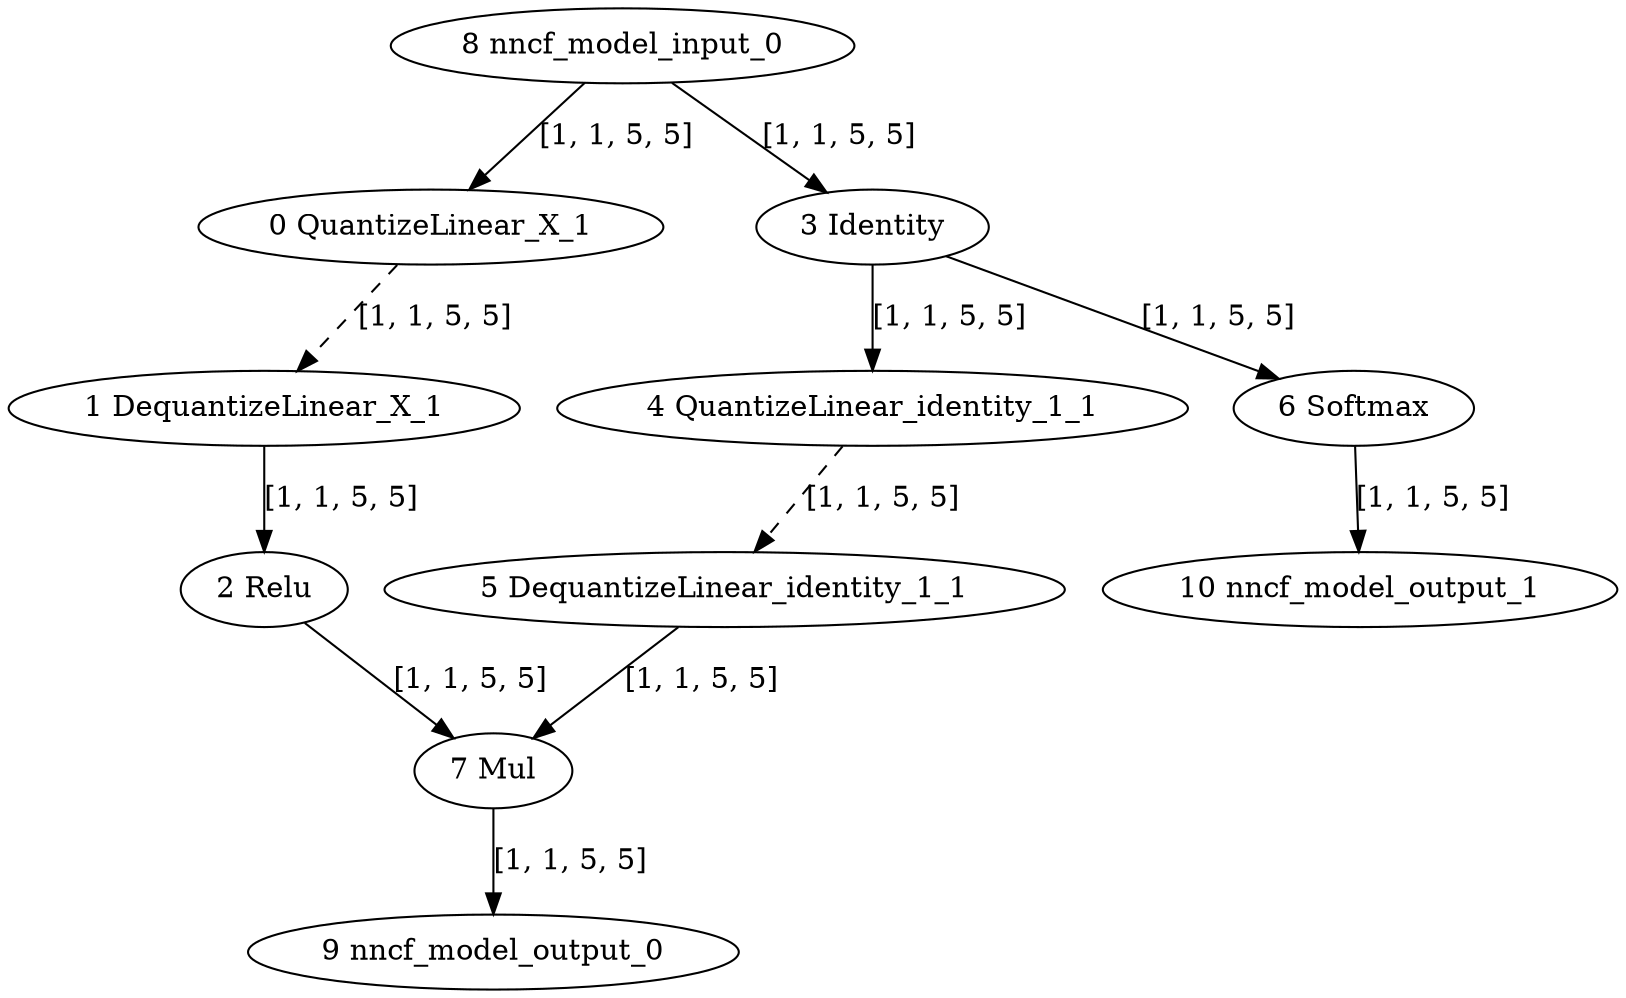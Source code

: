 strict digraph  {
"0 QuantizeLinear_X_1" [id=0, type=QuantizeLinear];
"1 DequantizeLinear_X_1" [id=1, type=DequantizeLinear];
"2 Relu" [id=2, type=Relu];
"3 Identity" [id=3, type=Identity];
"4 QuantizeLinear_identity_1_1" [id=4, type=QuantizeLinear];
"5 DequantizeLinear_identity_1_1" [id=5, type=DequantizeLinear];
"6 Softmax" [id=6, type=Softmax];
"7 Mul" [id=7, type=Mul];
"8 nncf_model_input_0" [id=8, type=nncf_model_input];
"9 nncf_model_output_0" [id=9, type=nncf_model_output];
"10 nncf_model_output_1" [id=10, type=nncf_model_output];
"0 QuantizeLinear_X_1" -> "1 DequantizeLinear_X_1"  [label="[1, 1, 5, 5]", style=dashed];
"1 DequantizeLinear_X_1" -> "2 Relu"  [label="[1, 1, 5, 5]", style=solid];
"2 Relu" -> "7 Mul"  [label="[1, 1, 5, 5]", style=solid];
"3 Identity" -> "4 QuantizeLinear_identity_1_1"  [label="[1, 1, 5, 5]", style=solid];
"3 Identity" -> "6 Softmax"  [label="[1, 1, 5, 5]", style=solid];
"4 QuantizeLinear_identity_1_1" -> "5 DequantizeLinear_identity_1_1"  [label="[1, 1, 5, 5]", style=dashed];
"5 DequantizeLinear_identity_1_1" -> "7 Mul"  [label="[1, 1, 5, 5]", style=solid];
"6 Softmax" -> "10 nncf_model_output_1"  [label="[1, 1, 5, 5]", style=solid];
"7 Mul" -> "9 nncf_model_output_0"  [label="[1, 1, 5, 5]", style=solid];
"8 nncf_model_input_0" -> "0 QuantizeLinear_X_1"  [label="[1, 1, 5, 5]", style=solid];
"8 nncf_model_input_0" -> "3 Identity"  [label="[1, 1, 5, 5]", style=solid];
}
